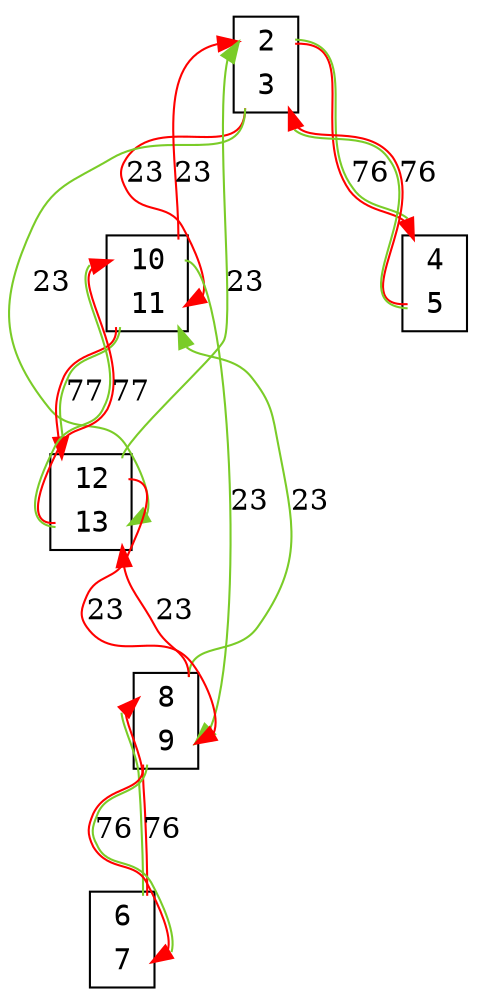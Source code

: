 digraph my_graph {
node[fontname=<Courier>,shape=<plaintext>]
vertex_0x7febb631ff10_0x7febb631ff70[label=<<TABLE bgcolor = "white">
<TR><TD BORDER = "0" PORT = "port_0x7febb631ff10_in"></TD><TD BORDER = "0" PORT = "port_">2</TD><TD BORDER = "0" PORT = "port_0x7febb631ff10_out"></TD></TR>
<TR><TD BORDER = "0" PORT = "port_0x7febb631ff70_out"></TD><TD BORDER = "0" PORT = "port_">3</TD><TD BORDER = "0" PORT = "port_0x7febb631ff70_in"></TD></TR>
</TABLE>>,style=<filled>,color=<black>,fillcolor=<white>]
vertex_0x7febb631ffa0_0x7febb63a7070[label=<<TABLE bgcolor = "white">
<TR><TD BORDER = "0" PORT = "port_0x7febb631ffa0_in"></TD><TD BORDER = "0" PORT = "port_">4</TD><TD BORDER = "0" PORT = "port_0x7febb631ffa0_out"></TD></TR>
<TR><TD BORDER = "0" PORT = "port_0x7febb63a7070_out"></TD><TD BORDER = "0" PORT = "port_">5</TD><TD BORDER = "0" PORT = "port_0x7febb63a7070_in"></TD></TR>
</TABLE>>,style=<filled>,color=<black>,fillcolor=<white>]
vertex_0x7febb63a7100_0x7febb63a7130[label=<<TABLE bgcolor = "white">
<TR><TD BORDER = "0" PORT = "port_0x7febb63a7100_in"></TD><TD BORDER = "0" PORT = "port_">6</TD><TD BORDER = "0" PORT = "port_0x7febb63a7100_out"></TD></TR>
<TR><TD BORDER = "0" PORT = "port_0x7febb63a7130_out"></TD><TD BORDER = "0" PORT = "port_">7</TD><TD BORDER = "0" PORT = "port_0x7febb63a7130_in"></TD></TR>
</TABLE>>,style=<filled>,color=<black>,fillcolor=<white>]
vertex_0x7febb63a71c0_0x7febb63a71f0[label=<<TABLE bgcolor = "white">
<TR><TD BORDER = "0" PORT = "port_0x7febb63a71c0_in"></TD><TD BORDER = "0" PORT = "port_">8</TD><TD BORDER = "0" PORT = "port_0x7febb63a71c0_out"></TD></TR>
<TR><TD BORDER = "0" PORT = "port_0x7febb63a71f0_out"></TD><TD BORDER = "0" PORT = "port_">9</TD><TD BORDER = "0" PORT = "port_0x7febb63a71f0_in"></TD></TR>
</TABLE>>,style=<filled>,color=<black>,fillcolor=<white>]
vertex_0x7febb63a7280_0x7febb63a72b0[label=<<TABLE bgcolor = "white">
<TR><TD BORDER = "0" PORT = "port_0x7febb63a7280_in"></TD><TD BORDER = "0" PORT = "port_">10</TD><TD BORDER = "0" PORT = "port_0x7febb63a7280_out"></TD></TR>
<TR><TD BORDER = "0" PORT = "port_0x7febb63a72b0_out"></TD><TD BORDER = "0" PORT = "port_">11</TD><TD BORDER = "0" PORT = "port_0x7febb63a72b0_in"></TD></TR>
</TABLE>>,style=<filled>,color=<black>,fillcolor=<white>]
vertex_0x7febb63a7340_0x7febb63a7370[label=<<TABLE bgcolor = "white">
<TR><TD BORDER = "0" PORT = "port_0x7febb63a7340_in"></TD><TD BORDER = "0" PORT = "port_">12</TD><TD BORDER = "0" PORT = "port_0x7febb63a7340_out"></TD></TR>
<TR><TD BORDER = "0" PORT = "port_0x7febb63a7370_out"></TD><TD BORDER = "0" PORT = "port_">13</TD><TD BORDER = "0" PORT = "port_0x7febb63a7370_in"></TD></TR>
</TABLE>>,style=<filled>,color=<black>,fillcolor=<white>]
vertex_0x7febb631ff10_0x7febb631ff70:port_0x7febb631ff10_out->vertex_0x7febb631ffa0_0x7febb63a7070:port_0x7febb631ffa0_in[label="76",len=<0>,K=<0>,color=<0 1 1:0.250 0.800 0.800>]
vertex_0x7febb631ffa0_0x7febb63a7070:port_0x7febb63a7070_out->vertex_0x7febb631ff10_0x7febb631ff70:port_0x7febb631ff70_in[label="76",len=<0>,K=<0>,color=<0 1 1:0.250 0.800 0.800>]
vertex_0x7febb63a7100_0x7febb63a7130:port_0x7febb63a7100_out->vertex_0x7febb63a71c0_0x7febb63a71f0:port_0x7febb63a71c0_in[label="76",len=<0>,K=<0>,color=<0 1 1:0.250 0.800 0.800>]
vertex_0x7febb63a71c0_0x7febb63a71f0:port_0x7febb63a71f0_out->vertex_0x7febb63a7100_0x7febb63a7130:port_0x7febb63a7130_in[label="76",len=<0>,K=<0>,color=<0 1 1:0.250 0.800 0.800>]
vertex_0x7febb63a7280_0x7febb63a72b0:port_0x7febb63a7280_out->vertex_0x7febb63a71c0_0x7febb63a71f0:port_0x7febb63a71f0_in[label="23",len=<0>,K=<0>,color=<0.250 0.800 0.800>]
vertex_0x7febb63a71c0_0x7febb63a71f0:port_0x7febb63a71c0_out->vertex_0x7febb63a7280_0x7febb63a72b0:port_0x7febb63a72b0_in[label="23",len=<0>,K=<0>,color=<0.250 0.800 0.800>]
vertex_0x7febb63a7280_0x7febb63a72b0:port_0x7febb63a7280_out->vertex_0x7febb631ff10_0x7febb631ff70:port_0x7febb631ff10_in[label="23",len=<0>,K=<0>,color=<0 1 1>]
vertex_0x7febb631ff10_0x7febb631ff70:port_0x7febb631ff70_out->vertex_0x7febb63a7280_0x7febb63a72b0:port_0x7febb63a72b0_in[label="23",len=<0>,K=<0>,color=<0 1 1>]
vertex_0x7febb63a7280_0x7febb63a72b0:port_0x7febb63a72b0_out->vertex_0x7febb63a7340_0x7febb63a7370:port_0x7febb63a7340_in[label="77",len=<0>,K=<0>,color=<0 1 1:0.250 0.800 0.800>]
vertex_0x7febb63a7340_0x7febb63a7370:port_0x7febb63a7370_out->vertex_0x7febb63a7280_0x7febb63a72b0:port_0x7febb63a7280_in[label="77",len=<0>,K=<0>,color=<0 1 1:0.250 0.800 0.800>]
vertex_0x7febb63a71c0_0x7febb63a71f0:port_0x7febb63a71c0_out->vertex_0x7febb63a7340_0x7febb63a7370:port_0x7febb63a7370_in[label="23",len=<0>,K=<0>,color=<0 1 1>]
vertex_0x7febb63a7340_0x7febb63a7370:port_0x7febb63a7340_out->vertex_0x7febb63a71c0_0x7febb63a71f0:port_0x7febb63a71f0_in[label="23",len=<0>,K=<0>,color=<0 1 1>]
vertex_0x7febb631ff10_0x7febb631ff70:port_0x7febb631ff70_out->vertex_0x7febb63a7340_0x7febb63a7370:port_0x7febb63a7370_in[label="23",len=<0>,K=<0>,color=<0.250 0.800 0.800>]
vertex_0x7febb63a7340_0x7febb63a7370:port_0x7febb63a7340_out->vertex_0x7febb631ff10_0x7febb631ff70:port_0x7febb631ff10_in[label="23",len=<0>,K=<0>,color=<0.250 0.800 0.800>]
}

